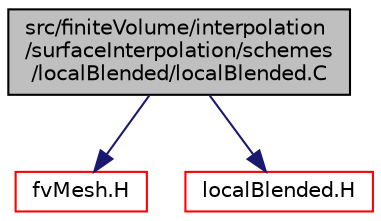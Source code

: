 digraph "src/finiteVolume/interpolation/surfaceInterpolation/schemes/localBlended/localBlended.C"
{
  bgcolor="transparent";
  edge [fontname="Helvetica",fontsize="10",labelfontname="Helvetica",labelfontsize="10"];
  node [fontname="Helvetica",fontsize="10",shape=record];
  Node1 [label="src/finiteVolume/interpolation\l/surfaceInterpolation/schemes\l/localBlended/localBlended.C",height=0.2,width=0.4,color="black", fillcolor="grey75", style="filled", fontcolor="black"];
  Node1 -> Node2 [color="midnightblue",fontsize="10",style="solid",fontname="Helvetica"];
  Node2 [label="fvMesh.H",height=0.2,width=0.4,color="red",URL="$a06053.html"];
  Node1 -> Node3 [color="midnightblue",fontsize="10",style="solid",fontname="Helvetica"];
  Node3 [label="localBlended.H",height=0.2,width=0.4,color="red",URL="$a06291.html"];
}
